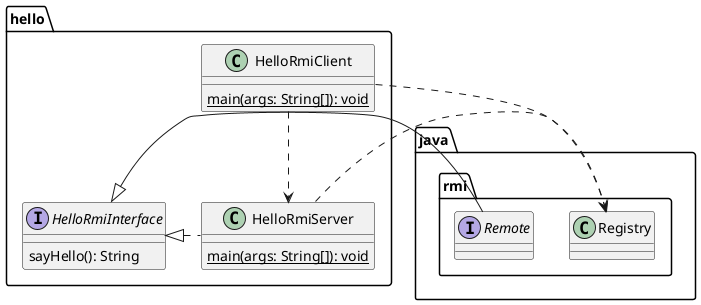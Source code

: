 @startuml class
class java.rmi.registry as "Registry"
interface java.rmi.Remote as "Remote"

interface hello.hello as "HelloRmiInterface" {
    sayHello(): String
}
class hello.server as "HelloRmiServer" {
    {static} main(args: String[]): void 
}
class hello.client as "HelloRmiClient" {
    {static} main(args: String[]): void 
}

java.rmi.Remote --|> hello.hello
hello.hello <|. server
client ..> server
client ..> registry
server ..> registry
@enduml
